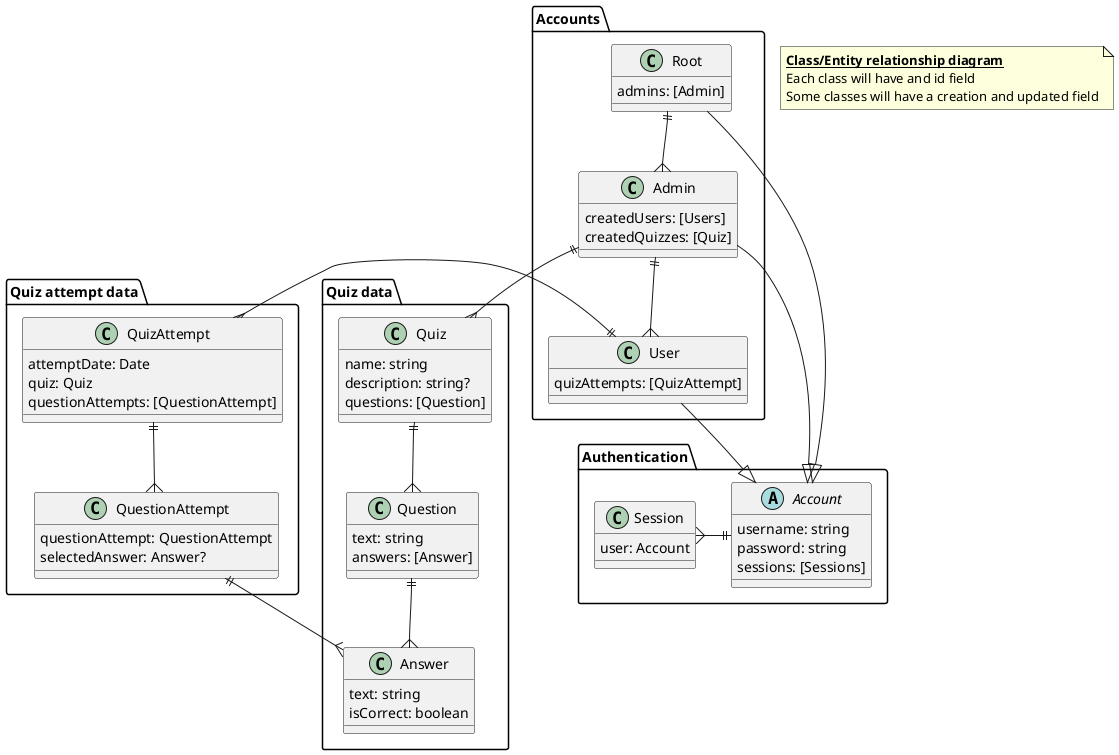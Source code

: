 @startuml

note as GlobalNote
	<b><u>Class/Entity relationship diagram</u></b>
	Each class will have and id field
	Some classes will have a creation and updated field
end note

package "Authentication" {

	class Session {
		user: Account
	}

	abstract class Account {
		username: string
		password: string
		sessions: [Sessions]
	}

	Session }-|| Account
}

package "Accounts" {

	class Root {
		admins: [Admin]
	}

	class Admin {
		createdUsers: [Users]
		createdQuizzes: [Quiz]
	}

	class User {
		quizAttempts: [QuizAttempt]
	}

	Root --|> Account
	Admin --|> Account
	User --|> Account

	Root ||--{ Admin
	Admin ||--{ User
}

package "Quiz data" {

	class Quiz {
		name: string
		description: string?
		questions: [Question]
	}

	class Question {
		text: string
		answers: [Answer]
	}

	class Answer {
		text: string
		isCorrect: boolean
	}

	Admin ||--{ Quiz
	Quiz ||--{ Question
	Question ||--{ Answer
}

package "Quiz attempt data" {
	class QuizAttempt {
		attemptDate: Date
		quiz: Quiz
		questionAttempts: [QuestionAttempt]
	}

	class QuestionAttempt {
		questionAttempt: QuestionAttempt
		selectedAnswer: Answer?
	}

	User||-{ QuizAttempt
	QuizAttempt ||--{ QuestionAttempt
	QuestionAttempt ||--{ Answer
}

@enduml
